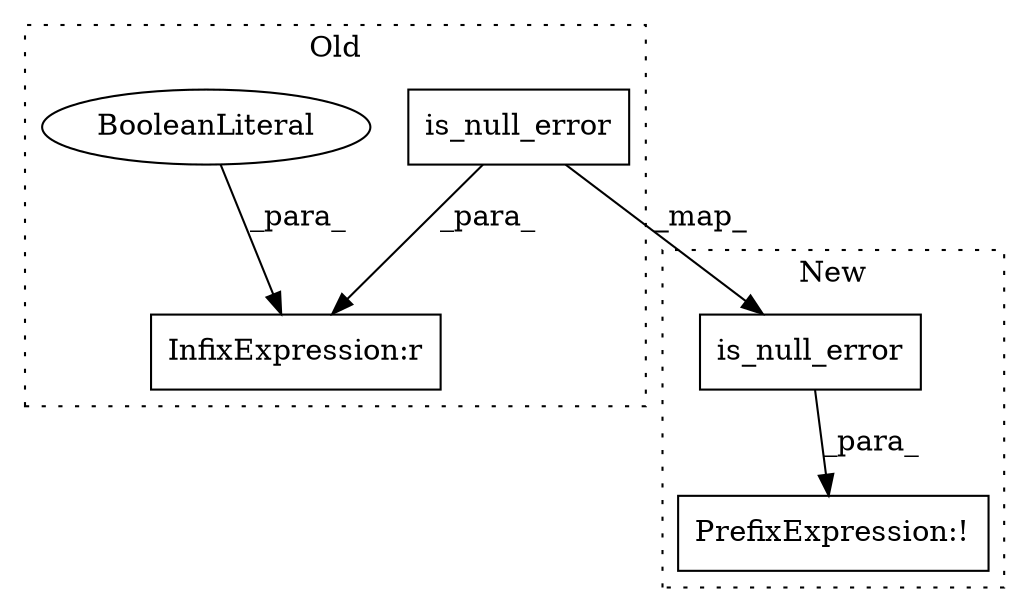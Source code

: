 digraph G {
subgraph cluster0 {
1 [label="is_null_error" a="32" s="2957" l="15" shape="box"];
4 [label="InfixExpression:r" a="27" s="2972" l="4" shape="box"];
5 [label="BooleanLiteral" a="9" s="2976" l="5" shape="ellipse"];
label = "Old";
style="dotted";
}
subgraph cluster1 {
2 [label="is_null_error" a="32" s="2940" l="15" shape="box"];
3 [label="PrefixExpression:!" a="38" s="2918" l="1" shape="box"];
label = "New";
style="dotted";
}
1 -> 4 [label="_para_"];
1 -> 2 [label="_map_"];
2 -> 3 [label="_para_"];
5 -> 4 [label="_para_"];
}